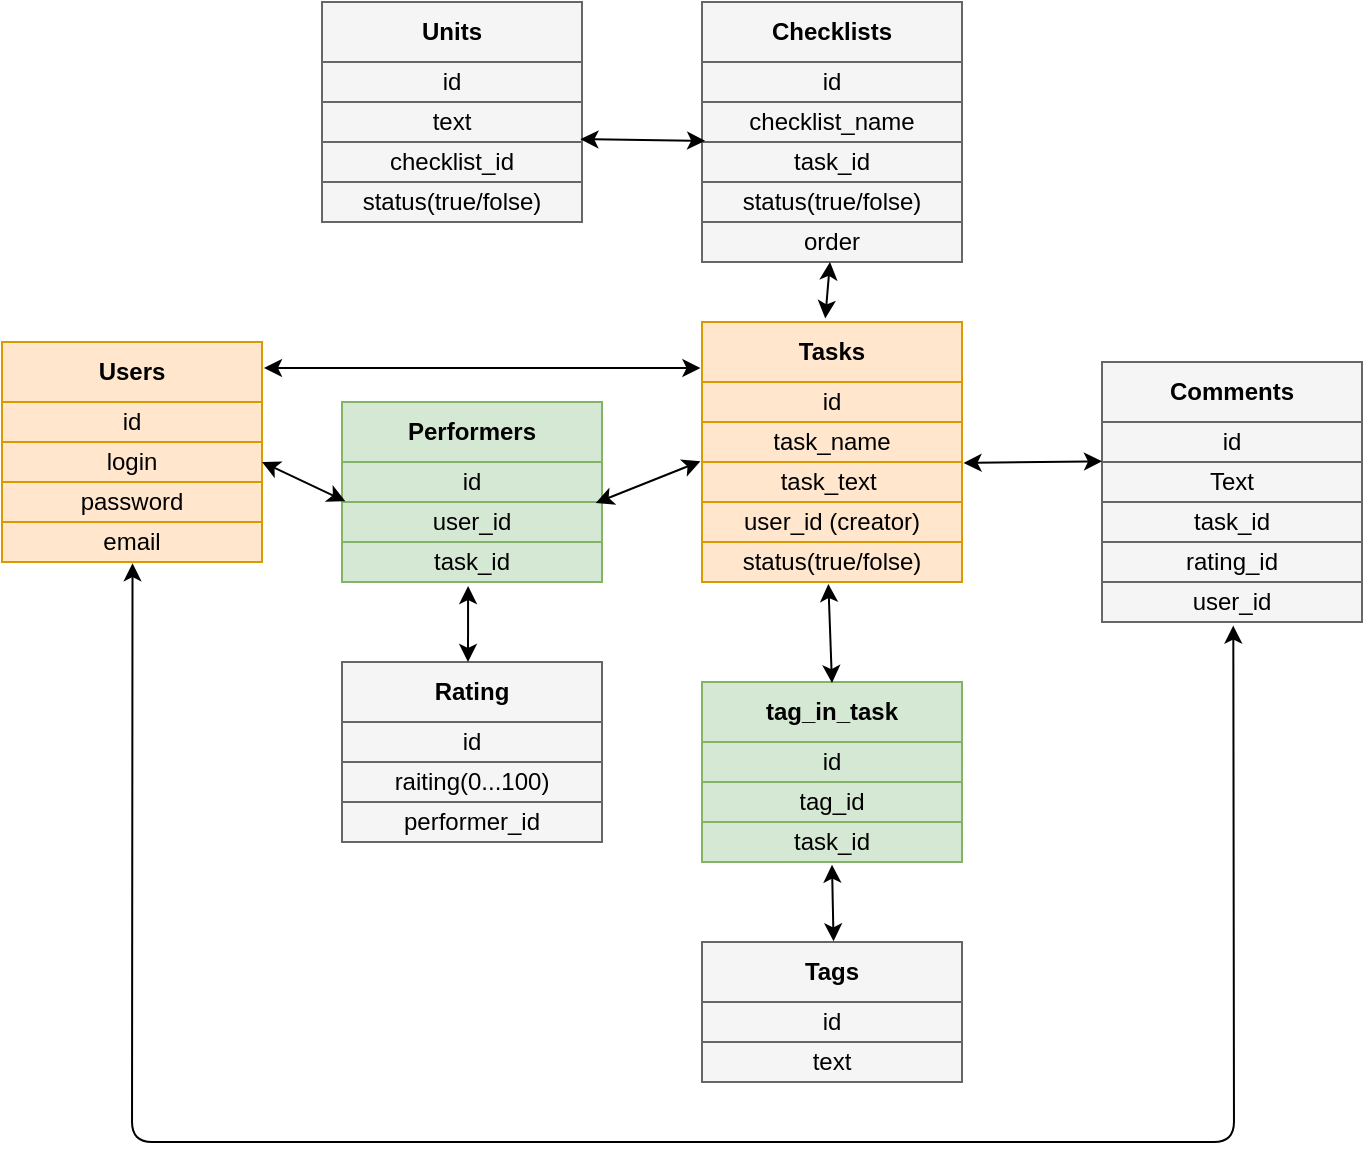 <mxfile version="14.7.7" type="github">
  <diagram id="TKM9fyRNgytMiwqLN_YC" name="Page-1">
    <mxGraphModel dx="1350" dy="806" grid="1" gridSize="10" guides="1" tooltips="1" connect="1" arrows="1" fold="1" page="1" pageScale="1" pageWidth="827" pageHeight="1169" math="0" shadow="0">
      <root>
        <mxCell id="0" />
        <mxCell id="1" parent="0" />
        <mxCell id="CdqwIuBES7VoHchYH93X-45" value="" style="shape=table;html=1;whiteSpace=wrap;startSize=0;container=1;collapsible=0;childLayout=tableLayout;fillColor=#ffe6cc;strokeColor=#d79b00;" parent="1" vertex="1">
          <mxGeometry x="420" y="180" width="130" height="130" as="geometry" />
        </mxCell>
        <mxCell id="CdqwIuBES7VoHchYH93X-46" value="" style="shape=partialRectangle;html=1;whiteSpace=wrap;collapsible=0;dropTarget=0;pointerEvents=0;fillColor=none;top=0;left=0;bottom=0;right=0;points=[[0,0.5],[1,0.5]];portConstraint=eastwest;" parent="CdqwIuBES7VoHchYH93X-45" vertex="1">
          <mxGeometry width="130" height="30" as="geometry" />
        </mxCell>
        <mxCell id="CdqwIuBES7VoHchYH93X-47" value="&lt;b&gt;Tasks&lt;/b&gt;" style="shape=partialRectangle;html=1;whiteSpace=wrap;connectable=0;overflow=hidden;fillColor=none;top=0;left=0;bottom=0;right=0;" parent="CdqwIuBES7VoHchYH93X-46" vertex="1">
          <mxGeometry width="130" height="30" as="geometry" />
        </mxCell>
        <mxCell id="CdqwIuBES7VoHchYH93X-90" style="shape=partialRectangle;html=1;whiteSpace=wrap;collapsible=0;dropTarget=0;pointerEvents=0;fillColor=none;top=0;left=0;bottom=0;right=0;points=[[0,0.5],[1,0.5]];portConstraint=eastwest;" parent="CdqwIuBES7VoHchYH93X-45" vertex="1">
          <mxGeometry y="30" width="130" height="20" as="geometry" />
        </mxCell>
        <mxCell id="CdqwIuBES7VoHchYH93X-91" value="id" style="shape=partialRectangle;html=1;whiteSpace=wrap;connectable=0;overflow=hidden;fillColor=none;top=0;left=0;bottom=0;right=0;" parent="CdqwIuBES7VoHchYH93X-90" vertex="1">
          <mxGeometry width="130" height="20" as="geometry" />
        </mxCell>
        <mxCell id="CdqwIuBES7VoHchYH93X-48" value="" style="shape=partialRectangle;html=1;whiteSpace=wrap;collapsible=0;dropTarget=0;pointerEvents=0;fillColor=none;top=0;left=0;bottom=0;right=0;points=[[0,0.5],[1,0.5]];portConstraint=eastwest;" parent="CdqwIuBES7VoHchYH93X-45" vertex="1">
          <mxGeometry y="50" width="130" height="20" as="geometry" />
        </mxCell>
        <mxCell id="CdqwIuBES7VoHchYH93X-49" value="task_name" style="shape=partialRectangle;html=1;whiteSpace=wrap;connectable=0;overflow=hidden;fillColor=none;top=0;left=0;bottom=0;right=0;" parent="CdqwIuBES7VoHchYH93X-48" vertex="1">
          <mxGeometry width="130" height="20" as="geometry" />
        </mxCell>
        <mxCell id="CdqwIuBES7VoHchYH93X-50" value="" style="shape=partialRectangle;html=1;whiteSpace=wrap;collapsible=0;dropTarget=0;pointerEvents=0;fillColor=none;top=0;left=0;bottom=0;right=0;points=[[0,0.5],[1,0.5]];portConstraint=eastwest;" parent="CdqwIuBES7VoHchYH93X-45" vertex="1">
          <mxGeometry y="70" width="130" height="20" as="geometry" />
        </mxCell>
        <mxCell id="CdqwIuBES7VoHchYH93X-51" value="task_text&amp;nbsp;" style="shape=partialRectangle;html=1;whiteSpace=wrap;connectable=0;overflow=hidden;fillColor=none;top=0;left=0;bottom=0;right=0;" parent="CdqwIuBES7VoHchYH93X-50" vertex="1">
          <mxGeometry width="130" height="20" as="geometry" />
        </mxCell>
        <mxCell id="CdqwIuBES7VoHchYH93X-52" value="" style="shape=partialRectangle;html=1;whiteSpace=wrap;collapsible=0;dropTarget=0;pointerEvents=0;fillColor=none;top=0;left=0;bottom=0;right=0;points=[[0,0.5],[1,0.5]];portConstraint=eastwest;" parent="CdqwIuBES7VoHchYH93X-45" vertex="1">
          <mxGeometry y="90" width="130" height="20" as="geometry" />
        </mxCell>
        <mxCell id="CdqwIuBES7VoHchYH93X-53" value="user_id (creator)" style="shape=partialRectangle;html=1;whiteSpace=wrap;connectable=0;overflow=hidden;fillColor=none;top=0;left=0;bottom=0;right=0;" parent="CdqwIuBES7VoHchYH93X-52" vertex="1">
          <mxGeometry width="130" height="20" as="geometry" />
        </mxCell>
        <mxCell id="CdqwIuBES7VoHchYH93X-71" style="shape=partialRectangle;html=1;whiteSpace=wrap;collapsible=0;dropTarget=0;pointerEvents=0;fillColor=none;top=0;left=0;bottom=0;right=0;points=[[0,0.5],[1,0.5]];portConstraint=eastwest;" parent="CdqwIuBES7VoHchYH93X-45" vertex="1">
          <mxGeometry y="110" width="130" height="20" as="geometry" />
        </mxCell>
        <mxCell id="CdqwIuBES7VoHchYH93X-72" value="status(true/folse)" style="shape=partialRectangle;html=1;whiteSpace=wrap;connectable=0;overflow=hidden;fillColor=none;top=0;left=0;bottom=0;right=0;" parent="CdqwIuBES7VoHchYH93X-71" vertex="1">
          <mxGeometry width="130" height="20" as="geometry" />
        </mxCell>
        <mxCell id="CdqwIuBES7VoHchYH93X-73" value="" style="shape=table;html=1;whiteSpace=wrap;startSize=0;container=1;collapsible=0;childLayout=tableLayout;fillColor=#ffe6cc;strokeColor=#d79b00;" parent="1" vertex="1">
          <mxGeometry x="70" y="190" width="130" height="110" as="geometry" />
        </mxCell>
        <mxCell id="CdqwIuBES7VoHchYH93X-74" value="" style="shape=partialRectangle;html=1;whiteSpace=wrap;collapsible=0;dropTarget=0;pointerEvents=0;fillColor=none;top=0;left=0;bottom=0;right=0;points=[[0,0.5],[1,0.5]];portConstraint=eastwest;" parent="CdqwIuBES7VoHchYH93X-73" vertex="1">
          <mxGeometry width="130" height="30" as="geometry" />
        </mxCell>
        <mxCell id="CdqwIuBES7VoHchYH93X-75" value="&lt;b&gt;Users&lt;/b&gt;" style="shape=partialRectangle;html=1;whiteSpace=wrap;connectable=0;overflow=hidden;fillColor=none;top=0;left=0;bottom=0;right=0;" parent="CdqwIuBES7VoHchYH93X-74" vertex="1">
          <mxGeometry width="130" height="30" as="geometry" />
        </mxCell>
        <mxCell id="CdqwIuBES7VoHchYH93X-88" style="shape=partialRectangle;html=1;whiteSpace=wrap;collapsible=0;dropTarget=0;pointerEvents=0;fillColor=none;top=0;left=0;bottom=0;right=0;points=[[0,0.5],[1,0.5]];portConstraint=eastwest;" parent="CdqwIuBES7VoHchYH93X-73" vertex="1">
          <mxGeometry y="30" width="130" height="20" as="geometry" />
        </mxCell>
        <mxCell id="CdqwIuBES7VoHchYH93X-89" value="id" style="shape=partialRectangle;html=1;whiteSpace=wrap;connectable=0;overflow=hidden;fillColor=none;top=0;left=0;bottom=0;right=0;" parent="CdqwIuBES7VoHchYH93X-88" vertex="1">
          <mxGeometry width="130" height="20" as="geometry" />
        </mxCell>
        <mxCell id="CdqwIuBES7VoHchYH93X-76" value="" style="shape=partialRectangle;html=1;whiteSpace=wrap;collapsible=0;dropTarget=0;pointerEvents=0;fillColor=none;top=0;left=0;bottom=0;right=0;points=[[0,0.5],[1,0.5]];portConstraint=eastwest;" parent="CdqwIuBES7VoHchYH93X-73" vertex="1">
          <mxGeometry y="50" width="130" height="20" as="geometry" />
        </mxCell>
        <mxCell id="CdqwIuBES7VoHchYH93X-77" value="login" style="shape=partialRectangle;html=1;whiteSpace=wrap;connectable=0;overflow=hidden;fillColor=none;top=0;left=0;bottom=0;right=0;" parent="CdqwIuBES7VoHchYH93X-76" vertex="1">
          <mxGeometry width="130" height="20" as="geometry" />
        </mxCell>
        <mxCell id="CdqwIuBES7VoHchYH93X-78" value="" style="shape=partialRectangle;html=1;whiteSpace=wrap;collapsible=0;dropTarget=0;pointerEvents=0;fillColor=none;top=0;left=0;bottom=0;right=0;points=[[0,0.5],[1,0.5]];portConstraint=eastwest;" parent="CdqwIuBES7VoHchYH93X-73" vertex="1">
          <mxGeometry y="70" width="130" height="20" as="geometry" />
        </mxCell>
        <mxCell id="CdqwIuBES7VoHchYH93X-79" value="password" style="shape=partialRectangle;html=1;whiteSpace=wrap;connectable=0;overflow=hidden;fillColor=none;top=0;left=0;bottom=0;right=0;" parent="CdqwIuBES7VoHchYH93X-78" vertex="1">
          <mxGeometry width="130" height="20" as="geometry" />
        </mxCell>
        <mxCell id="CdqwIuBES7VoHchYH93X-80" value="" style="shape=partialRectangle;html=1;whiteSpace=wrap;collapsible=0;dropTarget=0;pointerEvents=0;fillColor=none;top=0;left=0;bottom=0;right=0;points=[[0,0.5],[1,0.5]];portConstraint=eastwest;" parent="CdqwIuBES7VoHchYH93X-73" vertex="1">
          <mxGeometry y="90" width="130" height="20" as="geometry" />
        </mxCell>
        <mxCell id="CdqwIuBES7VoHchYH93X-81" value="email" style="shape=partialRectangle;html=1;whiteSpace=wrap;connectable=0;overflow=hidden;fillColor=none;top=0;left=0;bottom=0;right=0;" parent="CdqwIuBES7VoHchYH93X-80" vertex="1">
          <mxGeometry width="130" height="20" as="geometry" />
        </mxCell>
        <mxCell id="CdqwIuBES7VoHchYH93X-112" value="" style="shape=table;html=1;whiteSpace=wrap;startSize=0;container=1;collapsible=0;childLayout=tableLayout;fillColor=#d5e8d4;strokeColor=#82b366;" parent="1" vertex="1">
          <mxGeometry x="240" y="220" width="130" height="90" as="geometry" />
        </mxCell>
        <mxCell id="CdqwIuBES7VoHchYH93X-113" value="" style="shape=partialRectangle;html=1;whiteSpace=wrap;collapsible=0;dropTarget=0;pointerEvents=0;fillColor=none;top=0;left=0;bottom=0;right=0;points=[[0,0.5],[1,0.5]];portConstraint=eastwest;" parent="CdqwIuBES7VoHchYH93X-112" vertex="1">
          <mxGeometry width="130" height="30" as="geometry" />
        </mxCell>
        <mxCell id="CdqwIuBES7VoHchYH93X-114" value="&lt;b&gt;Performers&lt;/b&gt;" style="shape=partialRectangle;html=1;whiteSpace=wrap;connectable=0;overflow=hidden;fillColor=none;top=0;left=0;bottom=0;right=0;" parent="CdqwIuBES7VoHchYH93X-113" vertex="1">
          <mxGeometry width="130" height="30" as="geometry" />
        </mxCell>
        <mxCell id="CdqwIuBES7VoHchYH93X-115" style="shape=partialRectangle;html=1;whiteSpace=wrap;collapsible=0;dropTarget=0;pointerEvents=0;fillColor=none;top=0;left=0;bottom=0;right=0;points=[[0,0.5],[1,0.5]];portConstraint=eastwest;" parent="CdqwIuBES7VoHchYH93X-112" vertex="1">
          <mxGeometry y="30" width="130" height="20" as="geometry" />
        </mxCell>
        <mxCell id="CdqwIuBES7VoHchYH93X-116" value="id" style="shape=partialRectangle;html=1;whiteSpace=wrap;connectable=0;overflow=hidden;fillColor=none;top=0;left=0;bottom=0;right=0;" parent="CdqwIuBES7VoHchYH93X-115" vertex="1">
          <mxGeometry width="130" height="20" as="geometry" />
        </mxCell>
        <mxCell id="CdqwIuBES7VoHchYH93X-117" value="" style="shape=partialRectangle;html=1;whiteSpace=wrap;collapsible=0;dropTarget=0;pointerEvents=0;fillColor=none;top=0;left=0;bottom=0;right=0;points=[[0,0.5],[1,0.5]];portConstraint=eastwest;" parent="CdqwIuBES7VoHchYH93X-112" vertex="1">
          <mxGeometry y="50" width="130" height="20" as="geometry" />
        </mxCell>
        <mxCell id="CdqwIuBES7VoHchYH93X-118" value="user_id" style="shape=partialRectangle;html=1;whiteSpace=wrap;connectable=0;overflow=hidden;fillColor=none;top=0;left=0;bottom=0;right=0;" parent="CdqwIuBES7VoHchYH93X-117" vertex="1">
          <mxGeometry width="130" height="20" as="geometry" />
        </mxCell>
        <mxCell id="CdqwIuBES7VoHchYH93X-119" value="" style="shape=partialRectangle;html=1;whiteSpace=wrap;collapsible=0;dropTarget=0;pointerEvents=0;fillColor=none;top=0;left=0;bottom=0;right=0;points=[[0,0.5],[1,0.5]];portConstraint=eastwest;" parent="CdqwIuBES7VoHchYH93X-112" vertex="1">
          <mxGeometry y="70" width="130" height="20" as="geometry" />
        </mxCell>
        <mxCell id="CdqwIuBES7VoHchYH93X-120" value="task_id" style="shape=partialRectangle;html=1;whiteSpace=wrap;connectable=0;overflow=hidden;fillColor=none;top=0;left=0;bottom=0;right=0;" parent="CdqwIuBES7VoHchYH93X-119" vertex="1">
          <mxGeometry width="130" height="20" as="geometry" />
        </mxCell>
        <mxCell id="CdqwIuBES7VoHchYH93X-124" value="" style="endArrow=classic;startArrow=classic;html=1;entryX=-0.006;entryY=0.983;entryDx=0;entryDy=0;entryPerimeter=0;exitX=0.976;exitY=1.025;exitDx=0;exitDy=0;exitPerimeter=0;" parent="1" source="CdqwIuBES7VoHchYH93X-115" target="CdqwIuBES7VoHchYH93X-48" edge="1">
          <mxGeometry width="50" height="50" relative="1" as="geometry">
            <mxPoint x="470" y="250" as="sourcePoint" />
            <mxPoint x="560" y="220" as="targetPoint" />
          </mxGeometry>
        </mxCell>
        <mxCell id="CdqwIuBES7VoHchYH93X-125" value="" style="endArrow=classic;startArrow=classic;html=1;entryX=0.013;entryY=-0.017;entryDx=0;entryDy=0;entryPerimeter=0;exitX=1;exitY=0.5;exitDx=0;exitDy=0;" parent="1" source="CdqwIuBES7VoHchYH93X-76" target="CdqwIuBES7VoHchYH93X-117" edge="1">
          <mxGeometry width="50" height="50" relative="1" as="geometry">
            <mxPoint x="220" y="250" as="sourcePoint" />
            <mxPoint x="330" y="250" as="targetPoint" />
          </mxGeometry>
        </mxCell>
        <mxCell id="CdqwIuBES7VoHchYH93X-134" value="" style="shape=table;html=1;whiteSpace=wrap;startSize=0;container=1;collapsible=0;childLayout=tableLayout;fillColor=#f5f5f5;strokeColor=#666666;fontColor=#333333;" parent="1" vertex="1">
          <mxGeometry x="420" y="490" width="130" height="70" as="geometry" />
        </mxCell>
        <mxCell id="CdqwIuBES7VoHchYH93X-135" value="" style="shape=partialRectangle;html=1;whiteSpace=wrap;collapsible=0;dropTarget=0;pointerEvents=0;fillColor=none;top=0;left=0;bottom=0;right=0;points=[[0,0.5],[1,0.5]];portConstraint=eastwest;" parent="CdqwIuBES7VoHchYH93X-134" vertex="1">
          <mxGeometry width="130" height="30" as="geometry" />
        </mxCell>
        <mxCell id="CdqwIuBES7VoHchYH93X-136" value="&lt;b&gt;Tags&lt;/b&gt;" style="shape=partialRectangle;html=1;whiteSpace=wrap;connectable=0;overflow=hidden;fillColor=none;top=0;left=0;bottom=0;right=0;" parent="CdqwIuBES7VoHchYH93X-135" vertex="1">
          <mxGeometry width="130" height="30" as="geometry" />
        </mxCell>
        <mxCell id="CdqwIuBES7VoHchYH93X-137" style="shape=partialRectangle;html=1;whiteSpace=wrap;collapsible=0;dropTarget=0;pointerEvents=0;fillColor=none;top=0;left=0;bottom=0;right=0;points=[[0,0.5],[1,0.5]];portConstraint=eastwest;" parent="CdqwIuBES7VoHchYH93X-134" vertex="1">
          <mxGeometry y="30" width="130" height="20" as="geometry" />
        </mxCell>
        <mxCell id="CdqwIuBES7VoHchYH93X-138" value="id" style="shape=partialRectangle;html=1;whiteSpace=wrap;connectable=0;overflow=hidden;fillColor=none;top=0;left=0;bottom=0;right=0;" parent="CdqwIuBES7VoHchYH93X-137" vertex="1">
          <mxGeometry width="130" height="20" as="geometry" />
        </mxCell>
        <mxCell id="CdqwIuBES7VoHchYH93X-139" value="" style="shape=partialRectangle;html=1;whiteSpace=wrap;collapsible=0;dropTarget=0;pointerEvents=0;fillColor=none;top=0;left=0;bottom=0;right=0;points=[[0,0.5],[1,0.5]];portConstraint=eastwest;" parent="CdqwIuBES7VoHchYH93X-134" vertex="1">
          <mxGeometry y="50" width="130" height="20" as="geometry" />
        </mxCell>
        <mxCell id="CdqwIuBES7VoHchYH93X-140" value="text" style="shape=partialRectangle;html=1;whiteSpace=wrap;connectable=0;overflow=hidden;fillColor=none;top=0;left=0;bottom=0;right=0;" parent="CdqwIuBES7VoHchYH93X-139" vertex="1">
          <mxGeometry width="130" height="20" as="geometry" />
        </mxCell>
        <mxCell id="CdqwIuBES7VoHchYH93X-143" value="" style="shape=table;html=1;whiteSpace=wrap;startSize=0;container=1;collapsible=0;childLayout=tableLayout;fillColor=#d5e8d4;strokeColor=#82b366;" parent="1" vertex="1">
          <mxGeometry x="420" y="360" width="130" height="90" as="geometry" />
        </mxCell>
        <mxCell id="CdqwIuBES7VoHchYH93X-144" value="" style="shape=partialRectangle;html=1;whiteSpace=wrap;collapsible=0;dropTarget=0;pointerEvents=0;fillColor=none;top=0;left=0;bottom=0;right=0;points=[[0,0.5],[1,0.5]];portConstraint=eastwest;" parent="CdqwIuBES7VoHchYH93X-143" vertex="1">
          <mxGeometry width="130" height="30" as="geometry" />
        </mxCell>
        <mxCell id="CdqwIuBES7VoHchYH93X-145" value="&lt;b&gt;tag_in_task&lt;/b&gt;" style="shape=partialRectangle;html=1;whiteSpace=wrap;connectable=0;overflow=hidden;fillColor=none;top=0;left=0;bottom=0;right=0;" parent="CdqwIuBES7VoHchYH93X-144" vertex="1">
          <mxGeometry width="130" height="30" as="geometry" />
        </mxCell>
        <mxCell id="CdqwIuBES7VoHchYH93X-146" style="shape=partialRectangle;html=1;whiteSpace=wrap;collapsible=0;dropTarget=0;pointerEvents=0;fillColor=none;top=0;left=0;bottom=0;right=0;points=[[0,0.5],[1,0.5]];portConstraint=eastwest;" parent="CdqwIuBES7VoHchYH93X-143" vertex="1">
          <mxGeometry y="30" width="130" height="20" as="geometry" />
        </mxCell>
        <mxCell id="CdqwIuBES7VoHchYH93X-147" value="id" style="shape=partialRectangle;html=1;whiteSpace=wrap;connectable=0;overflow=hidden;fillColor=none;top=0;left=0;bottom=0;right=0;" parent="CdqwIuBES7VoHchYH93X-146" vertex="1">
          <mxGeometry width="130" height="20" as="geometry" />
        </mxCell>
        <mxCell id="CdqwIuBES7VoHchYH93X-148" value="" style="shape=partialRectangle;html=1;whiteSpace=wrap;collapsible=0;dropTarget=0;pointerEvents=0;fillColor=none;top=0;left=0;bottom=0;right=0;points=[[0,0.5],[1,0.5]];portConstraint=eastwest;" parent="CdqwIuBES7VoHchYH93X-143" vertex="1">
          <mxGeometry y="50" width="130" height="20" as="geometry" />
        </mxCell>
        <mxCell id="CdqwIuBES7VoHchYH93X-149" value="tag_id" style="shape=partialRectangle;html=1;whiteSpace=wrap;connectable=0;overflow=hidden;fillColor=none;top=0;left=0;bottom=0;right=0;" parent="CdqwIuBES7VoHchYH93X-148" vertex="1">
          <mxGeometry width="130" height="20" as="geometry" />
        </mxCell>
        <mxCell id="CdqwIuBES7VoHchYH93X-150" value="" style="shape=partialRectangle;html=1;whiteSpace=wrap;collapsible=0;dropTarget=0;pointerEvents=0;fillColor=none;top=0;left=0;bottom=0;right=0;points=[[0,0.5],[1,0.5]];portConstraint=eastwest;" parent="CdqwIuBES7VoHchYH93X-143" vertex="1">
          <mxGeometry y="70" width="130" height="20" as="geometry" />
        </mxCell>
        <mxCell id="CdqwIuBES7VoHchYH93X-151" value="task_id" style="shape=partialRectangle;html=1;whiteSpace=wrap;connectable=0;overflow=hidden;fillColor=none;top=0;left=0;bottom=0;right=0;" parent="CdqwIuBES7VoHchYH93X-150" vertex="1">
          <mxGeometry width="130" height="20" as="geometry" />
        </mxCell>
        <mxCell id="CdqwIuBES7VoHchYH93X-153" value="" style="endArrow=classic;startArrow=classic;html=1;exitX=0.5;exitY=0.017;exitDx=0;exitDy=0;exitPerimeter=0;entryX=0.486;entryY=1.05;entryDx=0;entryDy=0;entryPerimeter=0;" parent="1" source="CdqwIuBES7VoHchYH93X-144" target="CdqwIuBES7VoHchYH93X-71" edge="1">
          <mxGeometry width="50" height="50" relative="1" as="geometry">
            <mxPoint x="660" y="380" as="sourcePoint" />
            <mxPoint x="487" y="320" as="targetPoint" />
          </mxGeometry>
        </mxCell>
        <mxCell id="CdqwIuBES7VoHchYH93X-154" value="" style="endArrow=classic;startArrow=classic;html=1;entryX=0.5;entryY=1.067;entryDx=0;entryDy=0;entryPerimeter=0;exitX=0.506;exitY=-0.011;exitDx=0;exitDy=0;exitPerimeter=0;" parent="1" source="CdqwIuBES7VoHchYH93X-135" target="CdqwIuBES7VoHchYH93X-150" edge="1">
          <mxGeometry width="50" height="50" relative="1" as="geometry">
            <mxPoint x="626" y="490" as="sourcePoint" />
            <mxPoint x="611" y="460" as="targetPoint" />
          </mxGeometry>
        </mxCell>
        <mxCell id="CdqwIuBES7VoHchYH93X-155" value="" style="shape=table;html=1;whiteSpace=wrap;startSize=0;container=1;collapsible=0;childLayout=tableLayout;fillColor=#f5f5f5;strokeColor=#666666;fontColor=#333333;" parent="1" vertex="1">
          <mxGeometry x="240" y="350" width="130" height="90" as="geometry" />
        </mxCell>
        <mxCell id="CdqwIuBES7VoHchYH93X-156" value="" style="shape=partialRectangle;html=1;whiteSpace=wrap;collapsible=0;dropTarget=0;pointerEvents=0;fillColor=none;top=0;left=0;bottom=0;right=0;points=[[0,0.5],[1,0.5]];portConstraint=eastwest;" parent="CdqwIuBES7VoHchYH93X-155" vertex="1">
          <mxGeometry width="130" height="30" as="geometry" />
        </mxCell>
        <mxCell id="CdqwIuBES7VoHchYH93X-157" value="&lt;b&gt;Rating&lt;/b&gt;" style="shape=partialRectangle;html=1;whiteSpace=wrap;connectable=0;overflow=hidden;fillColor=none;top=0;left=0;bottom=0;right=0;" parent="CdqwIuBES7VoHchYH93X-156" vertex="1">
          <mxGeometry width="130" height="30" as="geometry" />
        </mxCell>
        <mxCell id="CdqwIuBES7VoHchYH93X-158" style="shape=partialRectangle;html=1;whiteSpace=wrap;collapsible=0;dropTarget=0;pointerEvents=0;fillColor=none;top=0;left=0;bottom=0;right=0;points=[[0,0.5],[1,0.5]];portConstraint=eastwest;" parent="CdqwIuBES7VoHchYH93X-155" vertex="1">
          <mxGeometry y="30" width="130" height="20" as="geometry" />
        </mxCell>
        <mxCell id="CdqwIuBES7VoHchYH93X-159" value="id" style="shape=partialRectangle;html=1;whiteSpace=wrap;connectable=0;overflow=hidden;fillColor=none;top=0;left=0;bottom=0;right=0;" parent="CdqwIuBES7VoHchYH93X-158" vertex="1">
          <mxGeometry width="130" height="20" as="geometry" />
        </mxCell>
        <mxCell id="CdqwIuBES7VoHchYH93X-160" value="" style="shape=partialRectangle;html=1;whiteSpace=wrap;collapsible=0;dropTarget=0;pointerEvents=0;fillColor=none;top=0;left=0;bottom=0;right=0;points=[[0,0.5],[1,0.5]];portConstraint=eastwest;" parent="CdqwIuBES7VoHchYH93X-155" vertex="1">
          <mxGeometry y="50" width="130" height="20" as="geometry" />
        </mxCell>
        <mxCell id="CdqwIuBES7VoHchYH93X-161" value="raiting(0...100)" style="shape=partialRectangle;html=1;whiteSpace=wrap;connectable=0;overflow=hidden;fillColor=none;top=0;left=0;bottom=0;right=0;" parent="CdqwIuBES7VoHchYH93X-160" vertex="1">
          <mxGeometry width="130" height="20" as="geometry" />
        </mxCell>
        <mxCell id="CdqwIuBES7VoHchYH93X-162" value="" style="shape=partialRectangle;html=1;whiteSpace=wrap;collapsible=0;dropTarget=0;pointerEvents=0;fillColor=none;top=0;left=0;bottom=0;right=0;points=[[0,0.5],[1,0.5]];portConstraint=eastwest;" parent="CdqwIuBES7VoHchYH93X-155" vertex="1">
          <mxGeometry y="70" width="130" height="20" as="geometry" />
        </mxCell>
        <mxCell id="CdqwIuBES7VoHchYH93X-163" value="performer_id" style="shape=partialRectangle;html=1;whiteSpace=wrap;connectable=0;overflow=hidden;fillColor=none;top=0;left=0;bottom=0;right=0;" parent="CdqwIuBES7VoHchYH93X-162" vertex="1">
          <mxGeometry width="130" height="20" as="geometry" />
        </mxCell>
        <mxCell id="CdqwIuBES7VoHchYH93X-164" value="" style="shape=table;html=1;whiteSpace=wrap;startSize=0;container=1;collapsible=0;childLayout=tableLayout;fillColor=#f5f5f5;strokeColor=#666666;fontColor=#333333;" parent="1" vertex="1">
          <mxGeometry x="620" y="200" width="130" height="130" as="geometry" />
        </mxCell>
        <mxCell id="CdqwIuBES7VoHchYH93X-165" value="" style="shape=partialRectangle;html=1;whiteSpace=wrap;collapsible=0;dropTarget=0;pointerEvents=0;fillColor=none;top=0;left=0;bottom=0;right=0;points=[[0,0.5],[1,0.5]];portConstraint=eastwest;" parent="CdqwIuBES7VoHchYH93X-164" vertex="1">
          <mxGeometry width="130" height="30" as="geometry" />
        </mxCell>
        <mxCell id="CdqwIuBES7VoHchYH93X-166" value="&lt;b&gt;Сomments&lt;/b&gt;" style="shape=partialRectangle;html=1;whiteSpace=wrap;connectable=0;overflow=hidden;fillColor=none;top=0;left=0;bottom=0;right=0;" parent="CdqwIuBES7VoHchYH93X-165" vertex="1">
          <mxGeometry width="130" height="30" as="geometry" />
        </mxCell>
        <mxCell id="CdqwIuBES7VoHchYH93X-167" style="shape=partialRectangle;html=1;whiteSpace=wrap;collapsible=0;dropTarget=0;pointerEvents=0;fillColor=none;top=0;left=0;bottom=0;right=0;points=[[0,0.5],[1,0.5]];portConstraint=eastwest;" parent="CdqwIuBES7VoHchYH93X-164" vertex="1">
          <mxGeometry y="30" width="130" height="20" as="geometry" />
        </mxCell>
        <mxCell id="CdqwIuBES7VoHchYH93X-168" value="id" style="shape=partialRectangle;html=1;whiteSpace=wrap;connectable=0;overflow=hidden;fillColor=none;top=0;left=0;bottom=0;right=0;" parent="CdqwIuBES7VoHchYH93X-167" vertex="1">
          <mxGeometry width="130" height="20" as="geometry" />
        </mxCell>
        <mxCell id="CdqwIuBES7VoHchYH93X-169" value="" style="shape=partialRectangle;html=1;whiteSpace=wrap;collapsible=0;dropTarget=0;pointerEvents=0;fillColor=none;top=0;left=0;bottom=0;right=0;points=[[0,0.5],[1,0.5]];portConstraint=eastwest;" parent="CdqwIuBES7VoHchYH93X-164" vertex="1">
          <mxGeometry y="50" width="130" height="20" as="geometry" />
        </mxCell>
        <mxCell id="CdqwIuBES7VoHchYH93X-170" value="Text" style="shape=partialRectangle;html=1;whiteSpace=wrap;connectable=0;overflow=hidden;fillColor=none;top=0;left=0;bottom=0;right=0;" parent="CdqwIuBES7VoHchYH93X-169" vertex="1">
          <mxGeometry width="130" height="20" as="geometry" />
        </mxCell>
        <mxCell id="CdqwIuBES7VoHchYH93X-171" value="" style="shape=partialRectangle;html=1;whiteSpace=wrap;collapsible=0;dropTarget=0;pointerEvents=0;fillColor=none;top=0;left=0;bottom=0;right=0;points=[[0,0.5],[1,0.5]];portConstraint=eastwest;" parent="CdqwIuBES7VoHchYH93X-164" vertex="1">
          <mxGeometry y="70" width="130" height="20" as="geometry" />
        </mxCell>
        <mxCell id="CdqwIuBES7VoHchYH93X-172" value="task_id" style="shape=partialRectangle;html=1;whiteSpace=wrap;connectable=0;overflow=hidden;fillColor=none;top=0;left=0;bottom=0;right=0;" parent="CdqwIuBES7VoHchYH93X-171" vertex="1">
          <mxGeometry width="130" height="20" as="geometry" />
        </mxCell>
        <mxCell id="CdqwIuBES7VoHchYH93X-189" style="shape=partialRectangle;html=1;whiteSpace=wrap;collapsible=0;dropTarget=0;pointerEvents=0;fillColor=none;top=0;left=0;bottom=0;right=0;points=[[0,0.5],[1,0.5]];portConstraint=eastwest;" parent="CdqwIuBES7VoHchYH93X-164" vertex="1">
          <mxGeometry y="90" width="130" height="20" as="geometry" />
        </mxCell>
        <mxCell id="CdqwIuBES7VoHchYH93X-190" value="rating_id" style="shape=partialRectangle;html=1;whiteSpace=wrap;connectable=0;overflow=hidden;fillColor=none;top=0;left=0;bottom=0;right=0;" parent="CdqwIuBES7VoHchYH93X-189" vertex="1">
          <mxGeometry width="130" height="20" as="geometry" />
        </mxCell>
        <mxCell id="CdqwIuBES7VoHchYH93X-174" style="shape=partialRectangle;html=1;whiteSpace=wrap;collapsible=0;dropTarget=0;pointerEvents=0;fillColor=none;top=0;left=0;bottom=0;right=0;points=[[0,0.5],[1,0.5]];portConstraint=eastwest;" parent="CdqwIuBES7VoHchYH93X-164" vertex="1">
          <mxGeometry y="110" width="130" height="20" as="geometry" />
        </mxCell>
        <mxCell id="CdqwIuBES7VoHchYH93X-175" value="user_id" style="shape=partialRectangle;html=1;whiteSpace=wrap;connectable=0;overflow=hidden;fillColor=none;top=0;left=0;bottom=0;right=0;" parent="CdqwIuBES7VoHchYH93X-174" vertex="1">
          <mxGeometry width="130" height="20" as="geometry" />
        </mxCell>
        <mxCell id="CdqwIuBES7VoHchYH93X-173" value="" style="endArrow=classic;startArrow=classic;html=1;entryX=0;entryY=-0.017;entryDx=0;entryDy=0;entryPerimeter=0;exitX=1.006;exitY=1.025;exitDx=0;exitDy=0;exitPerimeter=0;" parent="1" source="CdqwIuBES7VoHchYH93X-48" target="CdqwIuBES7VoHchYH93X-169" edge="1">
          <mxGeometry width="50" height="50" relative="1" as="geometry">
            <mxPoint x="610" y="380" as="sourcePoint" />
            <mxPoint x="660" y="330" as="targetPoint" />
          </mxGeometry>
        </mxCell>
        <mxCell id="CdqwIuBES7VoHchYH93X-176" value="" style="shape=table;html=1;whiteSpace=wrap;startSize=0;container=1;collapsible=0;childLayout=tableLayout;fillColor=#f5f5f5;strokeColor=#666666;fontColor=#333333;" parent="1" vertex="1">
          <mxGeometry x="420" y="20" width="130" height="130" as="geometry" />
        </mxCell>
        <mxCell id="CdqwIuBES7VoHchYH93X-177" value="" style="shape=partialRectangle;html=1;whiteSpace=wrap;collapsible=0;dropTarget=0;pointerEvents=0;fillColor=none;top=0;left=0;bottom=0;right=0;points=[[0,0.5],[1,0.5]];portConstraint=eastwest;" parent="CdqwIuBES7VoHchYH93X-176" vertex="1">
          <mxGeometry width="130" height="30" as="geometry" />
        </mxCell>
        <mxCell id="CdqwIuBES7VoHchYH93X-178" value="&lt;b&gt;Checklists&lt;/b&gt;" style="shape=partialRectangle;html=1;whiteSpace=wrap;connectable=0;overflow=hidden;fillColor=none;top=0;left=0;bottom=0;right=0;" parent="CdqwIuBES7VoHchYH93X-177" vertex="1">
          <mxGeometry width="130" height="30" as="geometry" />
        </mxCell>
        <mxCell id="CdqwIuBES7VoHchYH93X-179" style="shape=partialRectangle;html=1;whiteSpace=wrap;collapsible=0;dropTarget=0;pointerEvents=0;fillColor=none;top=0;left=0;bottom=0;right=0;points=[[0,0.5],[1,0.5]];portConstraint=eastwest;" parent="CdqwIuBES7VoHchYH93X-176" vertex="1">
          <mxGeometry y="30" width="130" height="20" as="geometry" />
        </mxCell>
        <mxCell id="CdqwIuBES7VoHchYH93X-180" value="id" style="shape=partialRectangle;html=1;whiteSpace=wrap;connectable=0;overflow=hidden;fillColor=none;top=0;left=0;bottom=0;right=0;" parent="CdqwIuBES7VoHchYH93X-179" vertex="1">
          <mxGeometry width="130" height="20" as="geometry" />
        </mxCell>
        <mxCell id="CdqwIuBES7VoHchYH93X-181" value="" style="shape=partialRectangle;html=1;whiteSpace=wrap;collapsible=0;dropTarget=0;pointerEvents=0;fillColor=none;top=0;left=0;bottom=0;right=0;points=[[0,0.5],[1,0.5]];portConstraint=eastwest;" parent="CdqwIuBES7VoHchYH93X-176" vertex="1">
          <mxGeometry y="50" width="130" height="20" as="geometry" />
        </mxCell>
        <mxCell id="CdqwIuBES7VoHchYH93X-182" value="checklist_name" style="shape=partialRectangle;html=1;whiteSpace=wrap;connectable=0;overflow=hidden;fillColor=none;top=0;left=0;bottom=0;right=0;" parent="CdqwIuBES7VoHchYH93X-181" vertex="1">
          <mxGeometry width="130" height="20" as="geometry" />
        </mxCell>
        <mxCell id="CdqwIuBES7VoHchYH93X-183" value="" style="shape=partialRectangle;html=1;whiteSpace=wrap;collapsible=0;dropTarget=0;pointerEvents=0;fillColor=none;top=0;left=0;bottom=0;right=0;points=[[0,0.5],[1,0.5]];portConstraint=eastwest;" parent="CdqwIuBES7VoHchYH93X-176" vertex="1">
          <mxGeometry y="70" width="130" height="20" as="geometry" />
        </mxCell>
        <mxCell id="CdqwIuBES7VoHchYH93X-184" value="task_id" style="shape=partialRectangle;html=1;whiteSpace=wrap;connectable=0;overflow=hidden;fillColor=none;top=0;left=0;bottom=0;right=0;" parent="CdqwIuBES7VoHchYH93X-183" vertex="1">
          <mxGeometry width="130" height="20" as="geometry" />
        </mxCell>
        <mxCell id="CdqwIuBES7VoHchYH93X-187" style="shape=partialRectangle;html=1;whiteSpace=wrap;collapsible=0;dropTarget=0;pointerEvents=0;fillColor=none;top=0;left=0;bottom=0;right=0;points=[[0,0.5],[1,0.5]];portConstraint=eastwest;" parent="CdqwIuBES7VoHchYH93X-176" vertex="1">
          <mxGeometry y="90" width="130" height="20" as="geometry" />
        </mxCell>
        <mxCell id="CdqwIuBES7VoHchYH93X-188" value="status(true/folse)" style="shape=partialRectangle;html=1;whiteSpace=wrap;connectable=0;overflow=hidden;fillColor=none;top=0;left=0;bottom=0;right=0;" parent="CdqwIuBES7VoHchYH93X-187" vertex="1">
          <mxGeometry width="130" height="20" as="geometry" />
        </mxCell>
        <mxCell id="CdqwIuBES7VoHchYH93X-207" style="shape=partialRectangle;html=1;whiteSpace=wrap;collapsible=0;dropTarget=0;pointerEvents=0;fillColor=none;top=0;left=0;bottom=0;right=0;points=[[0,0.5],[1,0.5]];portConstraint=eastwest;" parent="CdqwIuBES7VoHchYH93X-176" vertex="1">
          <mxGeometry y="110" width="130" height="20" as="geometry" />
        </mxCell>
        <mxCell id="CdqwIuBES7VoHchYH93X-208" value="order" style="shape=partialRectangle;html=1;whiteSpace=wrap;connectable=0;overflow=hidden;fillColor=none;top=0;left=0;bottom=0;right=0;" parent="CdqwIuBES7VoHchYH93X-207" vertex="1">
          <mxGeometry width="130" height="20" as="geometry" />
        </mxCell>
        <mxCell id="CdqwIuBES7VoHchYH93X-191" value="" style="endArrow=classic;startArrow=classic;html=1;exitX=0.485;exitY=1.1;exitDx=0;exitDy=0;exitPerimeter=0;" parent="1" source="CdqwIuBES7VoHchYH93X-119" edge="1">
          <mxGeometry width="50" height="50" relative="1" as="geometry">
            <mxPoint x="560" y="220" as="sourcePoint" />
            <mxPoint x="303" y="350" as="targetPoint" />
          </mxGeometry>
        </mxCell>
        <mxCell id="CdqwIuBES7VoHchYH93X-192" value="" style="shape=table;html=1;whiteSpace=wrap;startSize=0;container=1;collapsible=0;childLayout=tableLayout;fillColor=#f5f5f5;strokeColor=#666666;fontColor=#333333;" parent="1" vertex="1">
          <mxGeometry x="230" y="20" width="130" height="110" as="geometry" />
        </mxCell>
        <mxCell id="CdqwIuBES7VoHchYH93X-193" value="" style="shape=partialRectangle;html=1;whiteSpace=wrap;collapsible=0;dropTarget=0;pointerEvents=0;fillColor=none;top=0;left=0;bottom=0;right=0;points=[[0,0.5],[1,0.5]];portConstraint=eastwest;" parent="CdqwIuBES7VoHchYH93X-192" vertex="1">
          <mxGeometry width="130" height="30" as="geometry" />
        </mxCell>
        <mxCell id="CdqwIuBES7VoHchYH93X-194" value="&lt;b&gt;Units&lt;/b&gt;" style="shape=partialRectangle;html=1;whiteSpace=wrap;connectable=0;overflow=hidden;fillColor=none;top=0;left=0;bottom=0;right=0;" parent="CdqwIuBES7VoHchYH93X-193" vertex="1">
          <mxGeometry width="130" height="30" as="geometry" />
        </mxCell>
        <mxCell id="CdqwIuBES7VoHchYH93X-195" style="shape=partialRectangle;html=1;whiteSpace=wrap;collapsible=0;dropTarget=0;pointerEvents=0;fillColor=none;top=0;left=0;bottom=0;right=0;points=[[0,0.5],[1,0.5]];portConstraint=eastwest;" parent="CdqwIuBES7VoHchYH93X-192" vertex="1">
          <mxGeometry y="30" width="130" height="20" as="geometry" />
        </mxCell>
        <mxCell id="CdqwIuBES7VoHchYH93X-196" value="id" style="shape=partialRectangle;html=1;whiteSpace=wrap;connectable=0;overflow=hidden;fillColor=none;top=0;left=0;bottom=0;right=0;" parent="CdqwIuBES7VoHchYH93X-195" vertex="1">
          <mxGeometry width="130" height="20" as="geometry" />
        </mxCell>
        <mxCell id="CdqwIuBES7VoHchYH93X-197" value="" style="shape=partialRectangle;html=1;whiteSpace=wrap;collapsible=0;dropTarget=0;pointerEvents=0;fillColor=none;top=0;left=0;bottom=0;right=0;points=[[0,0.5],[1,0.5]];portConstraint=eastwest;" parent="CdqwIuBES7VoHchYH93X-192" vertex="1">
          <mxGeometry y="50" width="130" height="20" as="geometry" />
        </mxCell>
        <mxCell id="CdqwIuBES7VoHchYH93X-198" value="text" style="shape=partialRectangle;html=1;whiteSpace=wrap;connectable=0;overflow=hidden;fillColor=none;top=0;left=0;bottom=0;right=0;" parent="CdqwIuBES7VoHchYH93X-197" vertex="1">
          <mxGeometry width="130" height="20" as="geometry" />
        </mxCell>
        <mxCell id="CdqwIuBES7VoHchYH93X-199" value="" style="shape=partialRectangle;html=1;whiteSpace=wrap;collapsible=0;dropTarget=0;pointerEvents=0;fillColor=none;top=0;left=0;bottom=0;right=0;points=[[0,0.5],[1,0.5]];portConstraint=eastwest;" parent="CdqwIuBES7VoHchYH93X-192" vertex="1">
          <mxGeometry y="70" width="130" height="20" as="geometry" />
        </mxCell>
        <mxCell id="CdqwIuBES7VoHchYH93X-200" value="checklist_id" style="shape=partialRectangle;html=1;whiteSpace=wrap;connectable=0;overflow=hidden;fillColor=none;top=0;left=0;bottom=0;right=0;" parent="CdqwIuBES7VoHchYH93X-199" vertex="1">
          <mxGeometry width="130" height="20" as="geometry" />
        </mxCell>
        <mxCell id="CdqwIuBES7VoHchYH93X-203" style="shape=partialRectangle;html=1;whiteSpace=wrap;collapsible=0;dropTarget=0;pointerEvents=0;fillColor=none;top=0;left=0;bottom=0;right=0;points=[[0,0.5],[1,0.5]];portConstraint=eastwest;" parent="CdqwIuBES7VoHchYH93X-192" vertex="1">
          <mxGeometry y="90" width="130" height="20" as="geometry" />
        </mxCell>
        <mxCell id="CdqwIuBES7VoHchYH93X-204" value="status(true/folse)" style="shape=partialRectangle;html=1;whiteSpace=wrap;connectable=0;overflow=hidden;fillColor=none;top=0;left=0;bottom=0;right=0;" parent="CdqwIuBES7VoHchYH93X-203" vertex="1">
          <mxGeometry width="130" height="20" as="geometry" />
        </mxCell>
        <mxCell id="CdqwIuBES7VoHchYH93X-205" value="" style="endArrow=classic;startArrow=classic;html=1;entryX=0.012;entryY=-0.03;entryDx=0;entryDy=0;entryPerimeter=0;exitX=0.994;exitY=-0.07;exitDx=0;exitDy=0;exitPerimeter=0;" parent="1" source="CdqwIuBES7VoHchYH93X-199" target="CdqwIuBES7VoHchYH93X-183" edge="1">
          <mxGeometry width="50" height="50" relative="1" as="geometry">
            <mxPoint x="360" y="100" as="sourcePoint" />
            <mxPoint x="410" y="50" as="targetPoint" />
          </mxGeometry>
        </mxCell>
        <mxCell id="CdqwIuBES7VoHchYH93X-206" value="" style="endArrow=classic;startArrow=classic;html=1;exitX=0.474;exitY=-0.06;exitDx=0;exitDy=0;exitPerimeter=0;" parent="1" source="CdqwIuBES7VoHchYH93X-46" edge="1">
          <mxGeometry width="50" height="50" relative="1" as="geometry">
            <mxPoint x="440" y="190" as="sourcePoint" />
            <mxPoint x="484" y="150" as="targetPoint" />
          </mxGeometry>
        </mxCell>
        <mxCell id="CdqwIuBES7VoHchYH93X-209" value="" style="endArrow=classic;startArrow=classic;html=1;entryX=0.505;entryY=1.09;entryDx=0;entryDy=0;entryPerimeter=0;exitX=0.502;exitY=1.03;exitDx=0;exitDy=0;exitPerimeter=0;" parent="1" source="CdqwIuBES7VoHchYH93X-80" target="CdqwIuBES7VoHchYH93X-174" edge="1">
          <mxGeometry width="50" height="50" relative="1" as="geometry">
            <mxPoint x="100" y="590" as="sourcePoint" />
            <mxPoint x="690" y="370" as="targetPoint" />
            <Array as="points">
              <mxPoint x="135" y="590" />
              <mxPoint x="686" y="590" />
            </Array>
          </mxGeometry>
        </mxCell>
        <mxCell id="CdqwIuBES7VoHchYH93X-210" value="" style="endArrow=classic;startArrow=classic;html=1;entryX=-0.006;entryY=0.767;entryDx=0;entryDy=0;entryPerimeter=0;" parent="1" target="CdqwIuBES7VoHchYH93X-46" edge="1">
          <mxGeometry width="50" height="50" relative="1" as="geometry">
            <mxPoint x="201" y="203" as="sourcePoint" />
            <mxPoint x="320" y="170" as="targetPoint" />
          </mxGeometry>
        </mxCell>
      </root>
    </mxGraphModel>
  </diagram>
</mxfile>
